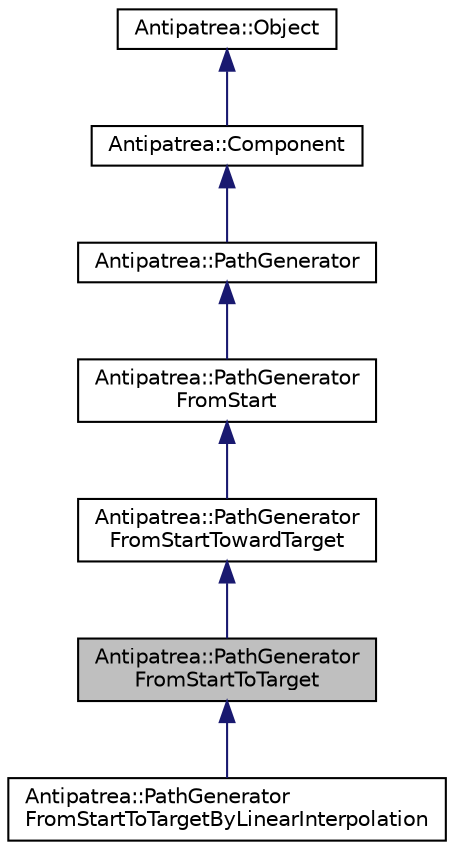 digraph "Antipatrea::PathGeneratorFromStartToTarget"
{
  bgcolor="transparent";
  edge [fontname="Helvetica",fontsize="10",labelfontname="Helvetica",labelfontsize="10"];
  node [fontname="Helvetica",fontsize="10",shape=record];
  Node1 [label="Antipatrea::PathGenerator\lFromStartToTarget",height=0.2,width=0.4,color="black", fillcolor="grey75", style="filled", fontcolor="black"];
  Node2 -> Node1 [dir="back",color="midnightblue",fontsize="10",style="solid",fontname="Helvetica"];
  Node2 [label="Antipatrea::PathGenerator\lFromStartTowardTarget",height=0.2,width=0.4,color="black",URL="$classAntipatrea_1_1PathGeneratorFromStartTowardTarget.html",tooltip="Interface for defining a path that starts at a specific configuration and moves toward a target confi..."];
  Node3 -> Node2 [dir="back",color="midnightblue",fontsize="10",style="solid",fontname="Helvetica"];
  Node3 [label="Antipatrea::PathGenerator\lFromStart",height=0.2,width=0.4,color="black",URL="$classAntipatrea_1_1PathGeneratorFromStart.html",tooltip="Interface for defining a path that starts at a specific configuration. "];
  Node4 -> Node3 [dir="back",color="midnightblue",fontsize="10",style="solid",fontname="Helvetica"];
  Node4 [label="Antipatrea::PathGenerator",height=0.2,width=0.4,color="black",URL="$classAntipatrea_1_1PathGenerator.html",tooltip="Interface for defining a path. "];
  Node5 -> Node4 [dir="back",color="midnightblue",fontsize="10",style="solid",fontname="Helvetica"];
  Node5 [label="Antipatrea::Component",height=0.2,width=0.4,color="black",URL="$classAntipatrea_1_1Component.html",tooltip="Base class for each motion-planning component. "];
  Node6 -> Node5 [dir="back",color="midnightblue",fontsize="10",style="solid",fontname="Helvetica"];
  Node6 [label="Antipatrea::Object",height=0.2,width=0.4,color="black",URL="$classAntipatrea_1_1Object.html"];
  Node1 -> Node7 [dir="back",color="midnightblue",fontsize="10",style="solid",fontname="Helvetica"];
  Node7 [label="Antipatrea::PathGenerator\lFromStartToTargetByLinearInterpolation",height=0.2,width=0.4,color="black",URL="$classAntipatrea_1_1PathGeneratorFromStartToTargetByLinearInterpolation.html",tooltip="Defines a path that starts at a specific configuration and reaches a specific target configuration by..."];
}
